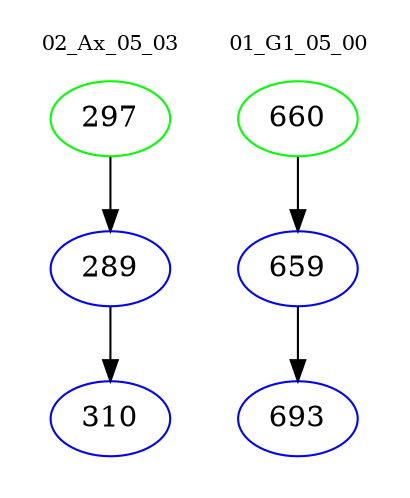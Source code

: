 digraph{
subgraph cluster_0 {
color = white
label = "02_Ax_05_03";
fontsize=10;
T0_297 [label="297", color="green"]
T0_297 -> T0_289 [color="black"]
T0_289 [label="289", color="blue"]
T0_289 -> T0_310 [color="black"]
T0_310 [label="310", color="blue"]
}
subgraph cluster_1 {
color = white
label = "01_G1_05_00";
fontsize=10;
T1_660 [label="660", color="green"]
T1_660 -> T1_659 [color="black"]
T1_659 [label="659", color="blue"]
T1_659 -> T1_693 [color="black"]
T1_693 [label="693", color="blue"]
}
}
